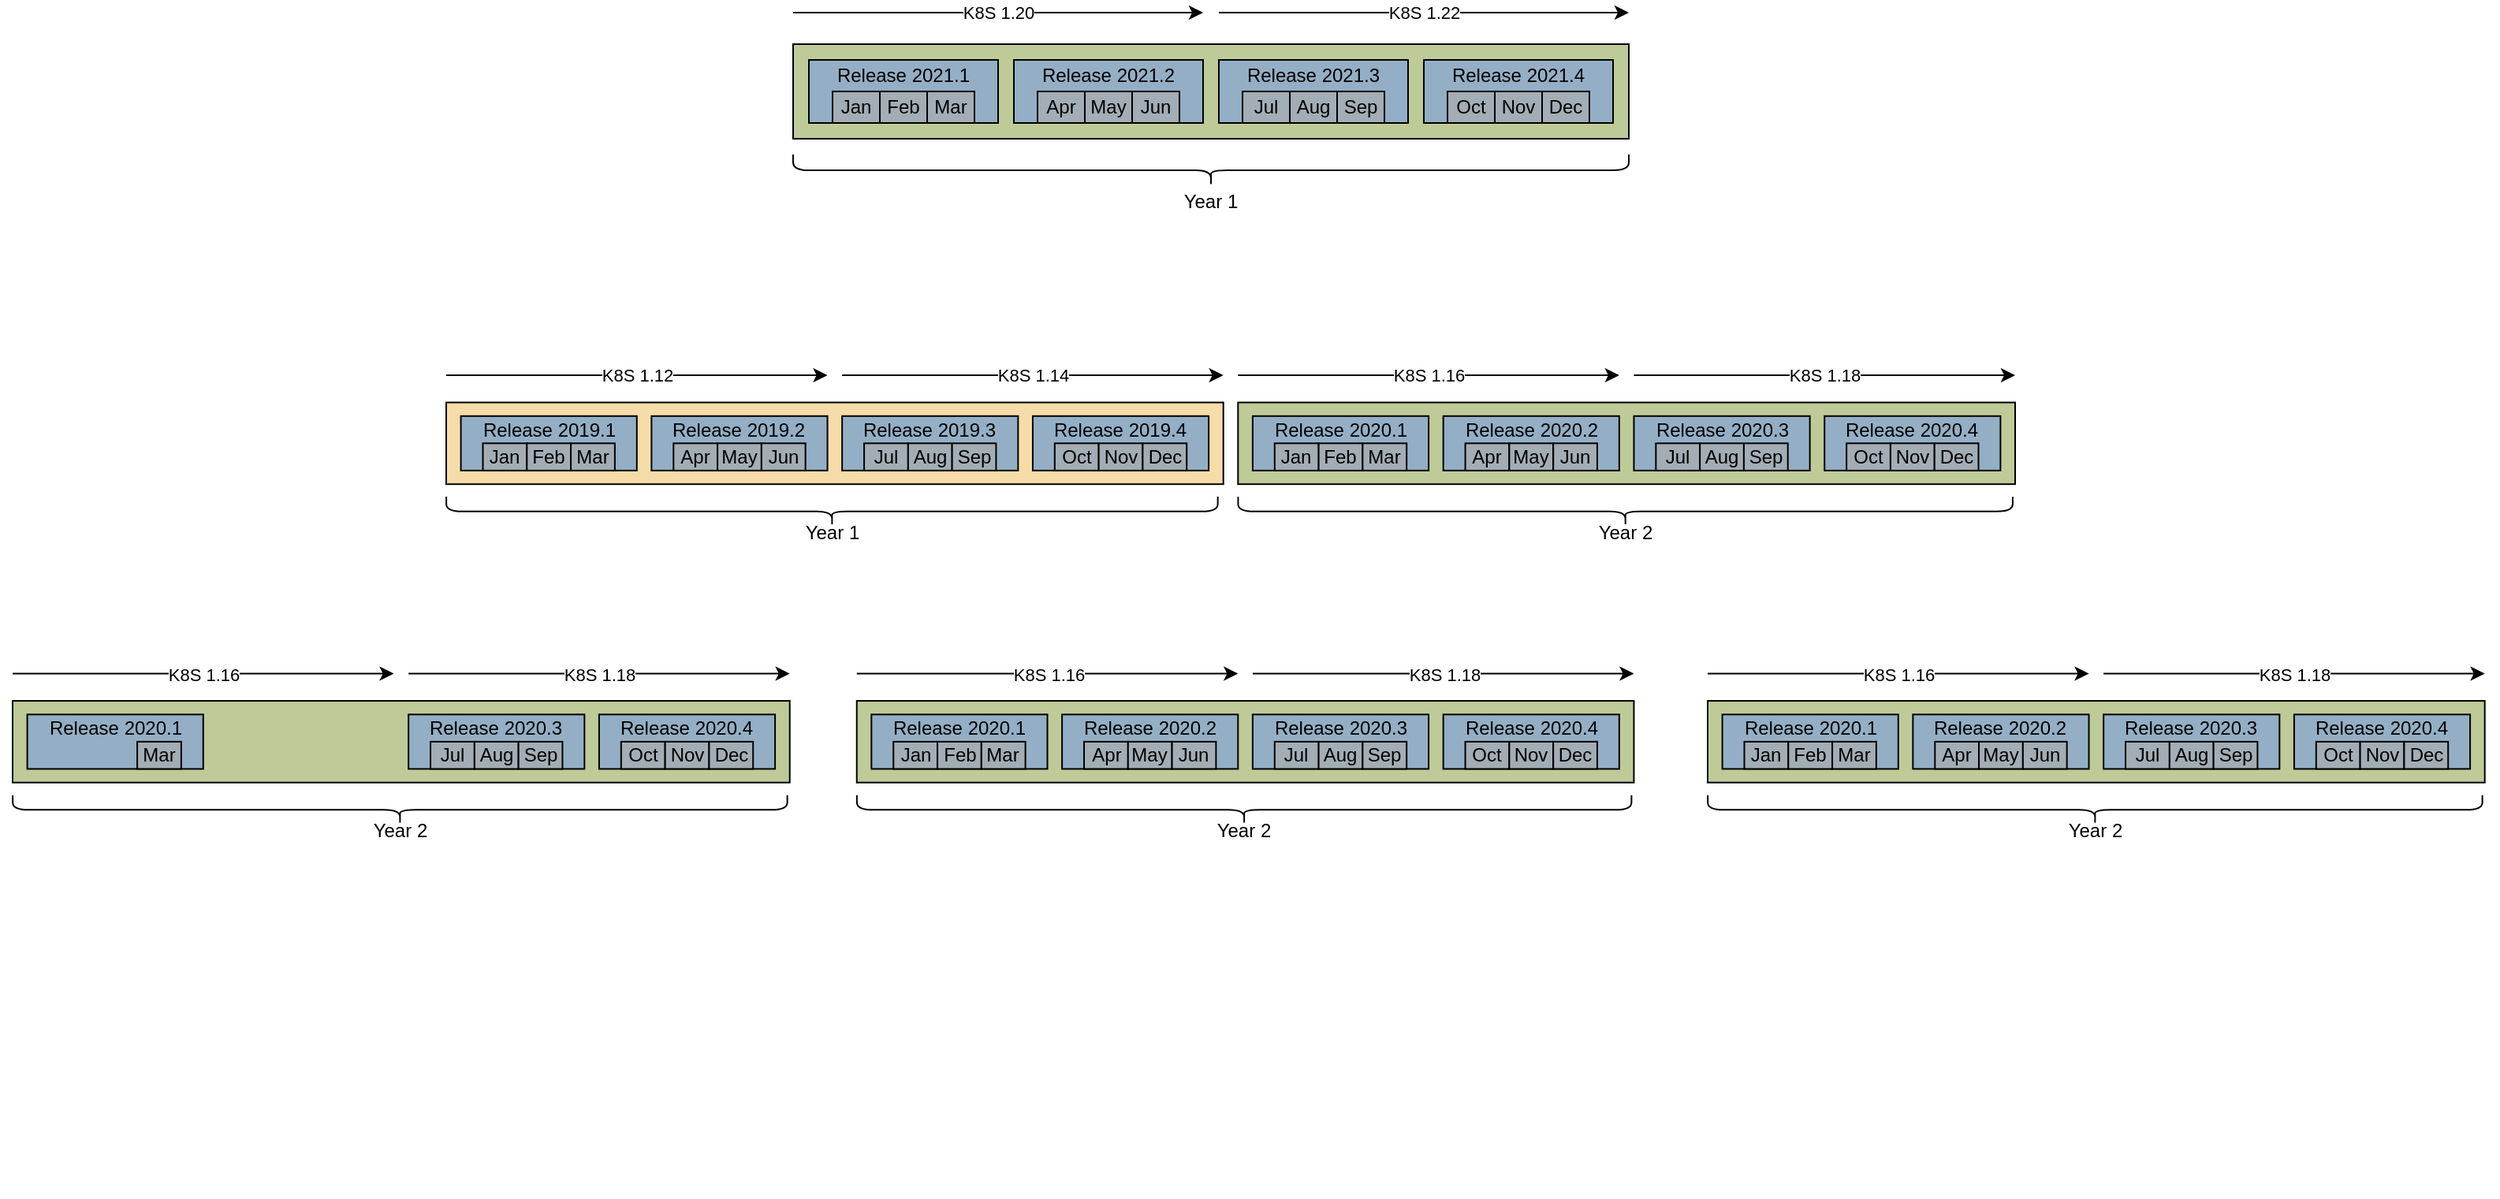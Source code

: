 <mxfile version="14.7.0" type="github">
  <diagram id="WQHdSDZib3gcWUiRdW0p" name="Page-1">
    <mxGraphModel dx="2027" dy="449" grid="1" gridSize="10" guides="1" tooltips="1" connect="1" arrows="1" fold="1" page="1" pageScale="1" pageWidth="850" pageHeight="1100" math="0" shadow="0">
      <root>
        <mxCell id="0" />
        <mxCell id="1" parent="0" />
        <mxCell id="mJUfbH7Lrrvv5M62oKp3-2" value="" style="rounded=0;whiteSpace=wrap;html=1;fillColor=#BFCA99;gradientColor=#BFCA99;" vertex="1" parent="1">
          <mxGeometry x="70" y="350" width="530" height="60" as="geometry" />
        </mxCell>
        <mxCell id="mJUfbH7Lrrvv5M62oKp3-1" value="" style="rounded=0;whiteSpace=wrap;html=1;align=left;horizontal=0;fillColor=#94AFC5;" vertex="1" parent="1">
          <mxGeometry x="80" y="360" width="120" height="40" as="geometry" />
        </mxCell>
        <mxCell id="mJUfbH7Lrrvv5M62oKp3-3" value="" style="rounded=0;whiteSpace=wrap;html=1;fillColor=#94AFC5;" vertex="1" parent="1">
          <mxGeometry x="210" y="360" width="120" height="40" as="geometry" />
        </mxCell>
        <mxCell id="mJUfbH7Lrrvv5M62oKp3-4" value="" style="rounded=0;whiteSpace=wrap;html=1;fillColor=#94AFC5;" vertex="1" parent="1">
          <mxGeometry x="340" y="360" width="120" height="40" as="geometry" />
        </mxCell>
        <mxCell id="mJUfbH7Lrrvv5M62oKp3-5" value="" style="rounded=0;whiteSpace=wrap;html=1;fillColor=#94AFC5;" vertex="1" parent="1">
          <mxGeometry x="470" y="360" width="120" height="40" as="geometry" />
        </mxCell>
        <mxCell id="mJUfbH7Lrrvv5M62oKp3-6" value="Jan&lt;span style=&quot;color: rgba(0 , 0 , 0 , 0) ; font-family: monospace ; font-size: 0px&quot;&gt;%3CmxGraphModel%3E%3Croot%3E%3CmxCell%20id%3D%220%22%2F%3E%3CmxCell%20id%3D%221%22%20parent%3D%220%22%2F%3E%3CmxCell%20id%3D%222%22%20value%3D%22%22%20style%3D%22rounded%3D0%3BwhiteSpace%3Dwrap%3Bhtml%3D1%3B%22%20vertex%3D%221%22%20parent%3D%221%22%3E%3CmxGeometry%20x%3D%22340%22%20y%3D%22360%22%20width%3D%22120%22%20height%3D%2240%22%20as%3D%22geometry%22%2F%3E%3C%2FmxCell%3E%3C%2Froot%3E%3C%2FmxGraphModel%3E&lt;/span&gt;" style="rounded=0;whiteSpace=wrap;html=1;fillColor=#A3ADB5;" vertex="1" parent="1">
          <mxGeometry x="95" y="380" width="30" height="20" as="geometry" />
        </mxCell>
        <mxCell id="mJUfbH7Lrrvv5M62oKp3-7" value="Feb" style="rounded=0;whiteSpace=wrap;html=1;fillColor=#A3ADB5;" vertex="1" parent="1">
          <mxGeometry x="125" y="380" width="30" height="20" as="geometry" />
        </mxCell>
        <mxCell id="mJUfbH7Lrrvv5M62oKp3-8" value="Mar" style="rounded=0;whiteSpace=wrap;html=1;fillColor=#A3ADB5;" vertex="1" parent="1">
          <mxGeometry x="155" y="380" width="30" height="20" as="geometry" />
        </mxCell>
        <mxCell id="mJUfbH7Lrrvv5M62oKp3-9" value="Apr" style="rounded=0;whiteSpace=wrap;html=1;fillColor=#A3ADB5;" vertex="1" parent="1">
          <mxGeometry x="225" y="380" width="30" height="20" as="geometry" />
        </mxCell>
        <mxCell id="mJUfbH7Lrrvv5M62oKp3-10" value="May" style="rounded=0;whiteSpace=wrap;html=1;fillColor=#A3ADB5;" vertex="1" parent="1">
          <mxGeometry x="255" y="380" width="30" height="20" as="geometry" />
        </mxCell>
        <mxCell id="mJUfbH7Lrrvv5M62oKp3-11" value="Jun" style="rounded=0;whiteSpace=wrap;html=1;fillColor=#A3ADB5;" vertex="1" parent="1">
          <mxGeometry x="285" y="380" width="30" height="20" as="geometry" />
        </mxCell>
        <mxCell id="mJUfbH7Lrrvv5M62oKp3-12" value="Jul" style="rounded=0;whiteSpace=wrap;html=1;fillColor=#A3ADB5;" vertex="1" parent="1">
          <mxGeometry x="355" y="380" width="30" height="20" as="geometry" />
        </mxCell>
        <mxCell id="mJUfbH7Lrrvv5M62oKp3-13" value="Aug" style="rounded=0;whiteSpace=wrap;html=1;fillColor=#A3ADB5;" vertex="1" parent="1">
          <mxGeometry x="385" y="380" width="30" height="20" as="geometry" />
        </mxCell>
        <mxCell id="mJUfbH7Lrrvv5M62oKp3-14" value="Sep" style="rounded=0;whiteSpace=wrap;html=1;fillColor=#A3ADB5;" vertex="1" parent="1">
          <mxGeometry x="415" y="380" width="30" height="20" as="geometry" />
        </mxCell>
        <mxCell id="mJUfbH7Lrrvv5M62oKp3-15" value="Oct" style="rounded=0;whiteSpace=wrap;html=1;fillColor=#A3ADB5;" vertex="1" parent="1">
          <mxGeometry x="485" y="380" width="30" height="20" as="geometry" />
        </mxCell>
        <mxCell id="mJUfbH7Lrrvv5M62oKp3-16" value="Nov" style="rounded=0;whiteSpace=wrap;html=1;fillColor=#A3ADB5;" vertex="1" parent="1">
          <mxGeometry x="515" y="380" width="30" height="20" as="geometry" />
        </mxCell>
        <mxCell id="mJUfbH7Lrrvv5M62oKp3-17" value="Dec" style="rounded=0;whiteSpace=wrap;html=1;fillColor=#A3ADB5;" vertex="1" parent="1">
          <mxGeometry x="545" y="380" width="30" height="20" as="geometry" />
        </mxCell>
        <mxCell id="mJUfbH7Lrrvv5M62oKp3-18" value="Release 2021.1" style="text;html=1;strokeColor=none;fillColor=none;align=center;verticalAlign=middle;whiteSpace=wrap;rounded=0;" vertex="1" parent="1">
          <mxGeometry x="90" y="360" width="100" height="20" as="geometry" />
        </mxCell>
        <mxCell id="mJUfbH7Lrrvv5M62oKp3-19" value="Release 2021.2" style="text;html=1;strokeColor=none;fillColor=none;align=center;verticalAlign=middle;whiteSpace=wrap;rounded=0;" vertex="1" parent="1">
          <mxGeometry x="220" y="360" width="100" height="20" as="geometry" />
        </mxCell>
        <mxCell id="mJUfbH7Lrrvv5M62oKp3-20" value="Release 2021.3" style="text;html=1;strokeColor=none;fillColor=none;align=center;verticalAlign=middle;whiteSpace=wrap;rounded=0;" vertex="1" parent="1">
          <mxGeometry x="350" y="360" width="100" height="20" as="geometry" />
        </mxCell>
        <mxCell id="mJUfbH7Lrrvv5M62oKp3-21" value="Release 2021.4" style="text;html=1;strokeColor=none;fillColor=none;align=center;verticalAlign=middle;whiteSpace=wrap;rounded=0;" vertex="1" parent="1">
          <mxGeometry x="480" y="360" width="100" height="20" as="geometry" />
        </mxCell>
        <mxCell id="mJUfbH7Lrrvv5M62oKp3-22" value="" style="endArrow=classic;html=1;" edge="1" parent="1">
          <mxGeometry relative="1" as="geometry">
            <mxPoint x="70" y="330" as="sourcePoint" />
            <mxPoint x="330" y="330" as="targetPoint" />
            <Array as="points">
              <mxPoint x="200" y="330" />
            </Array>
          </mxGeometry>
        </mxCell>
        <mxCell id="mJUfbH7Lrrvv5M62oKp3-23" value="K8S 1.20" style="edgeLabel;resizable=0;html=1;align=center;verticalAlign=middle;" connectable="0" vertex="1" parent="mJUfbH7Lrrvv5M62oKp3-22">
          <mxGeometry relative="1" as="geometry" />
        </mxCell>
        <mxCell id="mJUfbH7Lrrvv5M62oKp3-24" value="" style="endArrow=classic;html=1;" edge="1" parent="1">
          <mxGeometry relative="1" as="geometry">
            <mxPoint x="340" y="330" as="sourcePoint" />
            <mxPoint x="600" y="330" as="targetPoint" />
          </mxGeometry>
        </mxCell>
        <mxCell id="mJUfbH7Lrrvv5M62oKp3-25" value="K8S 1.22" style="edgeLabel;resizable=0;html=1;align=center;verticalAlign=middle;" connectable="0" vertex="1" parent="mJUfbH7Lrrvv5M62oKp3-24">
          <mxGeometry relative="1" as="geometry" />
        </mxCell>
        <mxCell id="mJUfbH7Lrrvv5M62oKp3-27" value="" style="shape=curlyBracket;whiteSpace=wrap;html=1;rounded=1;rotation=-90;" vertex="1" parent="1">
          <mxGeometry x="325" y="165" width="20" height="530" as="geometry" />
        </mxCell>
        <mxCell id="mJUfbH7Lrrvv5M62oKp3-28" value="Year 1" style="text;html=1;strokeColor=none;fillColor=none;align=center;verticalAlign=middle;whiteSpace=wrap;rounded=0;" vertex="1" parent="1">
          <mxGeometry x="315" y="440" width="40" height="20" as="geometry" />
        </mxCell>
        <mxCell id="mJUfbH7Lrrvv5M62oKp3-108" value="" style="group" vertex="1" connectable="0" parent="1">
          <mxGeometry x="-150" y="560" width="995" height="521.25" as="geometry" />
        </mxCell>
        <mxCell id="mJUfbH7Lrrvv5M62oKp3-56" value="" style="rounded=0;whiteSpace=wrap;html=1;fillColor=#F6DCA9;gradientColor=#F6DCA9;" vertex="1" parent="mJUfbH7Lrrvv5M62oKp3-108">
          <mxGeometry y="17.273" width="492.85" height="51.818" as="geometry" />
        </mxCell>
        <mxCell id="mJUfbH7Lrrvv5M62oKp3-57" value="" style="rounded=0;whiteSpace=wrap;html=1;align=left;horizontal=0;fillColor=#94AFC5;" vertex="1" parent="mJUfbH7Lrrvv5M62oKp3-108">
          <mxGeometry x="9.299" y="25.909" width="111.589" height="34.545" as="geometry" />
        </mxCell>
        <mxCell id="mJUfbH7Lrrvv5M62oKp3-58" value="" style="rounded=0;whiteSpace=wrap;html=1;fillColor=#94AFC5;" vertex="1" parent="mJUfbH7Lrrvv5M62oKp3-108">
          <mxGeometry x="130.187" y="25.909" width="111.589" height="34.545" as="geometry" />
        </mxCell>
        <mxCell id="mJUfbH7Lrrvv5M62oKp3-59" value="" style="rounded=0;whiteSpace=wrap;html=1;fillColor=#94AFC5;" vertex="1" parent="mJUfbH7Lrrvv5M62oKp3-108">
          <mxGeometry x="251.075" y="25.909" width="111.589" height="34.545" as="geometry" />
        </mxCell>
        <mxCell id="mJUfbH7Lrrvv5M62oKp3-60" value="" style="rounded=0;whiteSpace=wrap;html=1;fillColor=#94AFC5;" vertex="1" parent="mJUfbH7Lrrvv5M62oKp3-108">
          <mxGeometry x="371.963" y="25.909" width="111.589" height="34.545" as="geometry" />
        </mxCell>
        <mxCell id="mJUfbH7Lrrvv5M62oKp3-61" value="Jan&lt;span style=&quot;color: rgba(0 , 0 , 0 , 0) ; font-family: monospace ; font-size: 0px&quot;&gt;%3CmxGraphModel%3E%3Croot%3E%3CmxCell%20id%3D%220%22%2F%3E%3CmxCell%20id%3D%221%22%20parent%3D%220%22%2F%3E%3CmxCell%20id%3D%222%22%20value%3D%22%22%20style%3D%22rounded%3D0%3BwhiteSpace%3Dwrap%3Bhtml%3D1%3B%22%20vertex%3D%221%22%20parent%3D%221%22%3E%3CmxGeometry%20x%3D%22340%22%20y%3D%22360%22%20width%3D%22120%22%20height%3D%2240%22%20as%3D%22geometry%22%2F%3E%3C%2FmxCell%3E%3C%2Froot%3E%3C%2FmxGraphModel%3E&lt;/span&gt;" style="rounded=0;whiteSpace=wrap;html=1;fillColor=#A3ADB5;" vertex="1" parent="mJUfbH7Lrrvv5M62oKp3-108">
          <mxGeometry x="23.248" y="43.182" width="27.897" height="17.273" as="geometry" />
        </mxCell>
        <mxCell id="mJUfbH7Lrrvv5M62oKp3-62" value="Feb" style="rounded=0;whiteSpace=wrap;html=1;fillColor=#A3ADB5;" vertex="1" parent="mJUfbH7Lrrvv5M62oKp3-108">
          <mxGeometry x="51.145" y="43.182" width="27.897" height="17.273" as="geometry" />
        </mxCell>
        <mxCell id="mJUfbH7Lrrvv5M62oKp3-63" value="Mar" style="rounded=0;whiteSpace=wrap;html=1;fillColor=#A3ADB5;" vertex="1" parent="mJUfbH7Lrrvv5M62oKp3-108">
          <mxGeometry x="79.042" y="43.182" width="27.897" height="17.273" as="geometry" />
        </mxCell>
        <mxCell id="mJUfbH7Lrrvv5M62oKp3-64" value="Apr" style="rounded=0;whiteSpace=wrap;html=1;fillColor=#A3ADB5;" vertex="1" parent="mJUfbH7Lrrvv5M62oKp3-108">
          <mxGeometry x="144.136" y="43.182" width="27.897" height="17.273" as="geometry" />
        </mxCell>
        <mxCell id="mJUfbH7Lrrvv5M62oKp3-65" value="May" style="rounded=0;whiteSpace=wrap;html=1;fillColor=#A3ADB5;" vertex="1" parent="mJUfbH7Lrrvv5M62oKp3-108">
          <mxGeometry x="172.033" y="43.182" width="27.897" height="17.273" as="geometry" />
        </mxCell>
        <mxCell id="mJUfbH7Lrrvv5M62oKp3-66" value="Jun" style="rounded=0;whiteSpace=wrap;html=1;fillColor=#A3ADB5;" vertex="1" parent="mJUfbH7Lrrvv5M62oKp3-108">
          <mxGeometry x="199.93" y="43.182" width="27.897" height="17.273" as="geometry" />
        </mxCell>
        <mxCell id="mJUfbH7Lrrvv5M62oKp3-67" value="Jul" style="rounded=0;whiteSpace=wrap;html=1;fillColor=#A3ADB5;" vertex="1" parent="mJUfbH7Lrrvv5M62oKp3-108">
          <mxGeometry x="265.023" y="43.182" width="27.897" height="17.273" as="geometry" />
        </mxCell>
        <mxCell id="mJUfbH7Lrrvv5M62oKp3-68" value="Aug" style="rounded=0;whiteSpace=wrap;html=1;fillColor=#A3ADB5;" vertex="1" parent="mJUfbH7Lrrvv5M62oKp3-108">
          <mxGeometry x="292.921" y="43.182" width="27.897" height="17.273" as="geometry" />
        </mxCell>
        <mxCell id="mJUfbH7Lrrvv5M62oKp3-69" value="Sep" style="rounded=0;whiteSpace=wrap;html=1;fillColor=#A3ADB5;" vertex="1" parent="mJUfbH7Lrrvv5M62oKp3-108">
          <mxGeometry x="320.818" y="43.182" width="27.897" height="17.273" as="geometry" />
        </mxCell>
        <mxCell id="mJUfbH7Lrrvv5M62oKp3-70" value="Oct" style="rounded=0;whiteSpace=wrap;html=1;fillColor=#A3ADB5;" vertex="1" parent="mJUfbH7Lrrvv5M62oKp3-108">
          <mxGeometry x="385.911" y="43.182" width="27.897" height="17.273" as="geometry" />
        </mxCell>
        <mxCell id="mJUfbH7Lrrvv5M62oKp3-71" value="Nov" style="rounded=0;whiteSpace=wrap;html=1;fillColor=#A3ADB5;" vertex="1" parent="mJUfbH7Lrrvv5M62oKp3-108">
          <mxGeometry x="413.808" y="43.182" width="27.897" height="17.273" as="geometry" />
        </mxCell>
        <mxCell id="mJUfbH7Lrrvv5M62oKp3-72" value="Dec" style="rounded=0;whiteSpace=wrap;html=1;fillColor=#A3ADB5;" vertex="1" parent="mJUfbH7Lrrvv5M62oKp3-108">
          <mxGeometry x="441.706" y="43.182" width="27.897" height="17.273" as="geometry" />
        </mxCell>
        <mxCell id="mJUfbH7Lrrvv5M62oKp3-73" value="Release 2019.1" style="text;html=1;strokeColor=none;fillColor=none;align=center;verticalAlign=middle;whiteSpace=wrap;rounded=0;" vertex="1" parent="mJUfbH7Lrrvv5M62oKp3-108">
          <mxGeometry x="18.598" y="25.909" width="92.991" height="17.273" as="geometry" />
        </mxCell>
        <mxCell id="mJUfbH7Lrrvv5M62oKp3-74" value="Release 2019.2" style="text;html=1;strokeColor=none;fillColor=none;align=center;verticalAlign=middle;whiteSpace=wrap;rounded=0;" vertex="1" parent="mJUfbH7Lrrvv5M62oKp3-108">
          <mxGeometry x="139.486" y="25.909" width="92.991" height="17.273" as="geometry" />
        </mxCell>
        <mxCell id="mJUfbH7Lrrvv5M62oKp3-75" value="Release 2019.3" style="text;html=1;strokeColor=none;fillColor=none;align=center;verticalAlign=middle;whiteSpace=wrap;rounded=0;" vertex="1" parent="mJUfbH7Lrrvv5M62oKp3-108">
          <mxGeometry x="260.374" y="25.909" width="92.991" height="17.273" as="geometry" />
        </mxCell>
        <mxCell id="mJUfbH7Lrrvv5M62oKp3-76" value="Release 2019.4" style="text;html=1;strokeColor=none;fillColor=none;align=center;verticalAlign=middle;whiteSpace=wrap;rounded=0;" vertex="1" parent="mJUfbH7Lrrvv5M62oKp3-108">
          <mxGeometry x="381.262" y="25.909" width="92.991" height="17.273" as="geometry" />
        </mxCell>
        <mxCell id="mJUfbH7Lrrvv5M62oKp3-77" value="" style="endArrow=classic;html=1;" edge="1" parent="mJUfbH7Lrrvv5M62oKp3-108">
          <mxGeometry relative="1" as="geometry">
            <mxPoint as="sourcePoint" />
            <mxPoint x="241.776" as="targetPoint" />
            <Array as="points">
              <mxPoint x="120.888" />
            </Array>
          </mxGeometry>
        </mxCell>
        <mxCell id="mJUfbH7Lrrvv5M62oKp3-78" value="K8S 1.12" style="edgeLabel;resizable=0;html=1;align=center;verticalAlign=middle;" connectable="0" vertex="1" parent="mJUfbH7Lrrvv5M62oKp3-77">
          <mxGeometry relative="1" as="geometry" />
        </mxCell>
        <mxCell id="mJUfbH7Lrrvv5M62oKp3-79" value="" style="endArrow=classic;html=1;" edge="1" parent="mJUfbH7Lrrvv5M62oKp3-108">
          <mxGeometry relative="1" as="geometry">
            <mxPoint x="251.075" as="sourcePoint" />
            <mxPoint x="492.85" as="targetPoint" />
          </mxGeometry>
        </mxCell>
        <mxCell id="mJUfbH7Lrrvv5M62oKp3-80" value="K8S 1.14" style="edgeLabel;resizable=0;html=1;align=center;verticalAlign=middle;" connectable="0" vertex="1" parent="mJUfbH7Lrrvv5M62oKp3-79">
          <mxGeometry relative="1" as="geometry" />
        </mxCell>
        <mxCell id="mJUfbH7Lrrvv5M62oKp3-81" value="" style="shape=curlyBracket;whiteSpace=wrap;html=1;rounded=1;rotation=-90;" vertex="1" parent="mJUfbH7Lrrvv5M62oKp3-108">
          <mxGeometry x="235.39" y="-158.27" width="18.6" height="489.26" as="geometry" />
        </mxCell>
        <mxCell id="mJUfbH7Lrrvv5M62oKp3-82" value="" style="rounded=0;whiteSpace=wrap;html=1;fillColor=#BFCA99;gradientColor=#BFCA99;" vertex="1" parent="mJUfbH7Lrrvv5M62oKp3-108">
          <mxGeometry x="502.15" y="17.273" width="492.85" height="51.818" as="geometry" />
        </mxCell>
        <mxCell id="mJUfbH7Lrrvv5M62oKp3-83" value="" style="rounded=0;whiteSpace=wrap;html=1;align=left;horizontal=0;fillColor=#94AFC5;" vertex="1" parent="mJUfbH7Lrrvv5M62oKp3-108">
          <mxGeometry x="511.449" y="25.909" width="111.589" height="34.545" as="geometry" />
        </mxCell>
        <mxCell id="mJUfbH7Lrrvv5M62oKp3-84" value="" style="rounded=0;whiteSpace=wrap;html=1;fillColor=#94AFC5;" vertex="1" parent="mJUfbH7Lrrvv5M62oKp3-108">
          <mxGeometry x="632.336" y="25.909" width="111.589" height="34.545" as="geometry" />
        </mxCell>
        <mxCell id="mJUfbH7Lrrvv5M62oKp3-85" value="" style="rounded=0;whiteSpace=wrap;html=1;fillColor=#94AFC5;" vertex="1" parent="mJUfbH7Lrrvv5M62oKp3-108">
          <mxGeometry x="753.224" y="25.909" width="111.589" height="34.545" as="geometry" />
        </mxCell>
        <mxCell id="mJUfbH7Lrrvv5M62oKp3-86" value="" style="rounded=0;whiteSpace=wrap;html=1;fillColor=#94AFC5;" vertex="1" parent="mJUfbH7Lrrvv5M62oKp3-108">
          <mxGeometry x="874.112" y="25.909" width="111.589" height="34.545" as="geometry" />
        </mxCell>
        <mxCell id="mJUfbH7Lrrvv5M62oKp3-87" value="Jan&lt;span style=&quot;color: rgba(0 , 0 , 0 , 0) ; font-family: monospace ; font-size: 0px&quot;&gt;%3CmxGraphModel%3E%3Croot%3E%3CmxCell%20id%3D%220%22%2F%3E%3CmxCell%20id%3D%221%22%20parent%3D%220%22%2F%3E%3CmxCell%20id%3D%222%22%20value%3D%22%22%20style%3D%22rounded%3D0%3BwhiteSpace%3Dwrap%3Bhtml%3D1%3B%22%20vertex%3D%221%22%20parent%3D%221%22%3E%3CmxGeometry%20x%3D%22340%22%20y%3D%22360%22%20width%3D%22120%22%20height%3D%2240%22%20as%3D%22geometry%22%2F%3E%3C%2FmxCell%3E%3C%2Froot%3E%3C%2FmxGraphModel%3E&lt;/span&gt;" style="rounded=0;whiteSpace=wrap;html=1;fillColor=#A3ADB5;" vertex="1" parent="mJUfbH7Lrrvv5M62oKp3-108">
          <mxGeometry x="525.397" y="43.182" width="27.897" height="17.273" as="geometry" />
        </mxCell>
        <mxCell id="mJUfbH7Lrrvv5M62oKp3-88" value="Feb" style="rounded=0;whiteSpace=wrap;html=1;fillColor=#A3ADB5;" vertex="1" parent="mJUfbH7Lrrvv5M62oKp3-108">
          <mxGeometry x="553.294" y="43.182" width="27.897" height="17.273" as="geometry" />
        </mxCell>
        <mxCell id="mJUfbH7Lrrvv5M62oKp3-89" value="Mar" style="rounded=0;whiteSpace=wrap;html=1;fillColor=#A3ADB5;" vertex="1" parent="mJUfbH7Lrrvv5M62oKp3-108">
          <mxGeometry x="581.192" y="43.182" width="27.897" height="17.273" as="geometry" />
        </mxCell>
        <mxCell id="mJUfbH7Lrrvv5M62oKp3-90" value="Apr" style="rounded=0;whiteSpace=wrap;html=1;fillColor=#A3ADB5;" vertex="1" parent="mJUfbH7Lrrvv5M62oKp3-108">
          <mxGeometry x="646.285" y="43.182" width="27.897" height="17.273" as="geometry" />
        </mxCell>
        <mxCell id="mJUfbH7Lrrvv5M62oKp3-91" value="May" style="rounded=0;whiteSpace=wrap;html=1;fillColor=#A3ADB5;" vertex="1" parent="mJUfbH7Lrrvv5M62oKp3-108">
          <mxGeometry x="674.182" y="43.182" width="27.897" height="17.273" as="geometry" />
        </mxCell>
        <mxCell id="mJUfbH7Lrrvv5M62oKp3-92" value="Jun" style="rounded=0;whiteSpace=wrap;html=1;fillColor=#A3ADB5;" vertex="1" parent="mJUfbH7Lrrvv5M62oKp3-108">
          <mxGeometry x="702.079" y="43.182" width="27.897" height="17.273" as="geometry" />
        </mxCell>
        <mxCell id="mJUfbH7Lrrvv5M62oKp3-93" value="Jul" style="rounded=0;whiteSpace=wrap;html=1;fillColor=#A3ADB5;" vertex="1" parent="mJUfbH7Lrrvv5M62oKp3-108">
          <mxGeometry x="767.173" y="43.182" width="27.897" height="17.273" as="geometry" />
        </mxCell>
        <mxCell id="mJUfbH7Lrrvv5M62oKp3-94" value="Aug" style="rounded=0;whiteSpace=wrap;html=1;fillColor=#A3ADB5;" vertex="1" parent="mJUfbH7Lrrvv5M62oKp3-108">
          <mxGeometry x="795.07" y="43.182" width="27.897" height="17.273" as="geometry" />
        </mxCell>
        <mxCell id="mJUfbH7Lrrvv5M62oKp3-95" value="Sep" style="rounded=0;whiteSpace=wrap;html=1;fillColor=#A3ADB5;" vertex="1" parent="mJUfbH7Lrrvv5M62oKp3-108">
          <mxGeometry x="822.967" y="43.182" width="27.897" height="17.273" as="geometry" />
        </mxCell>
        <mxCell id="mJUfbH7Lrrvv5M62oKp3-96" value="Oct" style="rounded=0;whiteSpace=wrap;html=1;fillColor=#A3ADB5;" vertex="1" parent="mJUfbH7Lrrvv5M62oKp3-108">
          <mxGeometry x="888.061" y="43.182" width="27.897" height="17.273" as="geometry" />
        </mxCell>
        <mxCell id="mJUfbH7Lrrvv5M62oKp3-97" value="Nov" style="rounded=0;whiteSpace=wrap;html=1;fillColor=#A3ADB5;" vertex="1" parent="mJUfbH7Lrrvv5M62oKp3-108">
          <mxGeometry x="915.958" y="43.182" width="27.897" height="17.273" as="geometry" />
        </mxCell>
        <mxCell id="mJUfbH7Lrrvv5M62oKp3-98" value="Dec" style="rounded=0;whiteSpace=wrap;html=1;fillColor=#A3ADB5;" vertex="1" parent="mJUfbH7Lrrvv5M62oKp3-108">
          <mxGeometry x="943.855" y="43.182" width="27.897" height="17.273" as="geometry" />
        </mxCell>
        <mxCell id="mJUfbH7Lrrvv5M62oKp3-99" value="Release 2020.1" style="text;html=1;strokeColor=none;fillColor=none;align=center;verticalAlign=middle;whiteSpace=wrap;rounded=0;" vertex="1" parent="mJUfbH7Lrrvv5M62oKp3-108">
          <mxGeometry x="520.748" y="25.909" width="92.991" height="17.273" as="geometry" />
        </mxCell>
        <mxCell id="mJUfbH7Lrrvv5M62oKp3-100" value="Release 2020.2" style="text;html=1;strokeColor=none;fillColor=none;align=center;verticalAlign=middle;whiteSpace=wrap;rounded=0;" vertex="1" parent="mJUfbH7Lrrvv5M62oKp3-108">
          <mxGeometry x="641.636" y="25.909" width="92.991" height="17.273" as="geometry" />
        </mxCell>
        <mxCell id="mJUfbH7Lrrvv5M62oKp3-101" value="Release 2020.3" style="text;html=1;strokeColor=none;fillColor=none;align=center;verticalAlign=middle;whiteSpace=wrap;rounded=0;" vertex="1" parent="mJUfbH7Lrrvv5M62oKp3-108">
          <mxGeometry x="762.523" y="25.909" width="92.991" height="17.273" as="geometry" />
        </mxCell>
        <mxCell id="mJUfbH7Lrrvv5M62oKp3-102" value="Release 2020.4" style="text;html=1;strokeColor=none;fillColor=none;align=center;verticalAlign=middle;whiteSpace=wrap;rounded=0;" vertex="1" parent="mJUfbH7Lrrvv5M62oKp3-108">
          <mxGeometry x="883.411" y="25.909" width="92.991" height="17.273" as="geometry" />
        </mxCell>
        <mxCell id="mJUfbH7Lrrvv5M62oKp3-103" value="" style="endArrow=classic;html=1;" edge="1" parent="mJUfbH7Lrrvv5M62oKp3-108">
          <mxGeometry relative="1" as="geometry">
            <mxPoint x="502.15" as="sourcePoint" />
            <mxPoint x="743.925" as="targetPoint" />
            <Array as="points">
              <mxPoint x="623.037" />
            </Array>
          </mxGeometry>
        </mxCell>
        <mxCell id="mJUfbH7Lrrvv5M62oKp3-104" value="K8S 1.16" style="edgeLabel;resizable=0;html=1;align=center;verticalAlign=middle;" connectable="0" vertex="1" parent="mJUfbH7Lrrvv5M62oKp3-103">
          <mxGeometry relative="1" as="geometry" />
        </mxCell>
        <mxCell id="mJUfbH7Lrrvv5M62oKp3-105" value="" style="endArrow=classic;html=1;" edge="1" parent="mJUfbH7Lrrvv5M62oKp3-108">
          <mxGeometry relative="1" as="geometry">
            <mxPoint x="753.224" as="sourcePoint" />
            <mxPoint x="995" as="targetPoint" />
          </mxGeometry>
        </mxCell>
        <mxCell id="mJUfbH7Lrrvv5M62oKp3-106" value="K8S 1.18" style="edgeLabel;resizable=0;html=1;align=center;verticalAlign=middle;" connectable="0" vertex="1" parent="mJUfbH7Lrrvv5M62oKp3-105">
          <mxGeometry relative="1" as="geometry" />
        </mxCell>
        <mxCell id="mJUfbH7Lrrvv5M62oKp3-107" value="" style="shape=curlyBracket;whiteSpace=wrap;html=1;rounded=1;rotation=-90;" vertex="1" parent="mJUfbH7Lrrvv5M62oKp3-108">
          <mxGeometry x="738.54" y="-159.26" width="18.6" height="491.25" as="geometry" />
        </mxCell>
        <mxCell id="mJUfbH7Lrrvv5M62oKp3-110" value="Year 2" style="text;html=1;strokeColor=none;fillColor=none;align=center;verticalAlign=middle;whiteSpace=wrap;rounded=0;" vertex="1" parent="mJUfbH7Lrrvv5M62oKp3-108">
          <mxGeometry x="727.84" y="90" width="40" height="20" as="geometry" />
        </mxCell>
        <mxCell id="mJUfbH7Lrrvv5M62oKp3-109" value="Year 1" style="text;html=1;strokeColor=none;fillColor=none;align=center;verticalAlign=middle;whiteSpace=wrap;rounded=0;" vertex="1" parent="mJUfbH7Lrrvv5M62oKp3-108">
          <mxGeometry x="225.02" y="90" width="40" height="20" as="geometry" />
        </mxCell>
        <mxCell id="mJUfbH7Lrrvv5M62oKp3-111" value="" style="rounded=0;whiteSpace=wrap;html=1;fillColor=#BFCA99;gradientColor=#BFCA99;" vertex="1" parent="mJUfbH7Lrrvv5M62oKp3-108">
          <mxGeometry x="260.37" y="206.533" width="492.85" height="51.818" as="geometry" />
        </mxCell>
        <mxCell id="mJUfbH7Lrrvv5M62oKp3-112" value="" style="rounded=0;whiteSpace=wrap;html=1;align=left;horizontal=0;fillColor=#94AFC5;" vertex="1" parent="mJUfbH7Lrrvv5M62oKp3-108">
          <mxGeometry x="269.669" y="215.169" width="111.589" height="34.545" as="geometry" />
        </mxCell>
        <mxCell id="mJUfbH7Lrrvv5M62oKp3-113" value="" style="rounded=0;whiteSpace=wrap;html=1;fillColor=#94AFC5;" vertex="1" parent="mJUfbH7Lrrvv5M62oKp3-108">
          <mxGeometry x="390.556" y="215.169" width="111.589" height="34.545" as="geometry" />
        </mxCell>
        <mxCell id="mJUfbH7Lrrvv5M62oKp3-114" value="" style="rounded=0;whiteSpace=wrap;html=1;fillColor=#94AFC5;" vertex="1" parent="mJUfbH7Lrrvv5M62oKp3-108">
          <mxGeometry x="511.444" y="215.169" width="111.589" height="34.545" as="geometry" />
        </mxCell>
        <mxCell id="mJUfbH7Lrrvv5M62oKp3-115" value="" style="rounded=0;whiteSpace=wrap;html=1;fillColor=#94AFC5;" vertex="1" parent="mJUfbH7Lrrvv5M62oKp3-108">
          <mxGeometry x="632.332" y="215.169" width="111.589" height="34.545" as="geometry" />
        </mxCell>
        <mxCell id="mJUfbH7Lrrvv5M62oKp3-116" value="Jan&lt;span style=&quot;color: rgba(0 , 0 , 0 , 0) ; font-family: monospace ; font-size: 0px&quot;&gt;%3CmxGraphModel%3E%3Croot%3E%3CmxCell%20id%3D%220%22%2F%3E%3CmxCell%20id%3D%221%22%20parent%3D%220%22%2F%3E%3CmxCell%20id%3D%222%22%20value%3D%22%22%20style%3D%22rounded%3D0%3BwhiteSpace%3Dwrap%3Bhtml%3D1%3B%22%20vertex%3D%221%22%20parent%3D%221%22%3E%3CmxGeometry%20x%3D%22340%22%20y%3D%22360%22%20width%3D%22120%22%20height%3D%2240%22%20as%3D%22geometry%22%2F%3E%3C%2FmxCell%3E%3C%2Froot%3E%3C%2FmxGraphModel%3E&lt;/span&gt;" style="rounded=0;whiteSpace=wrap;html=1;fillColor=#A3ADB5;" vertex="1" parent="mJUfbH7Lrrvv5M62oKp3-108">
          <mxGeometry x="283.617" y="232.442" width="27.897" height="17.273" as="geometry" />
        </mxCell>
        <mxCell id="mJUfbH7Lrrvv5M62oKp3-117" value="Feb" style="rounded=0;whiteSpace=wrap;html=1;fillColor=#A3ADB5;" vertex="1" parent="mJUfbH7Lrrvv5M62oKp3-108">
          <mxGeometry x="311.514" y="232.442" width="27.897" height="17.273" as="geometry" />
        </mxCell>
        <mxCell id="mJUfbH7Lrrvv5M62oKp3-118" value="Mar" style="rounded=0;whiteSpace=wrap;html=1;fillColor=#A3ADB5;" vertex="1" parent="mJUfbH7Lrrvv5M62oKp3-108">
          <mxGeometry x="339.412" y="232.442" width="27.897" height="17.273" as="geometry" />
        </mxCell>
        <mxCell id="mJUfbH7Lrrvv5M62oKp3-119" value="Apr" style="rounded=0;whiteSpace=wrap;html=1;fillColor=#A3ADB5;" vertex="1" parent="mJUfbH7Lrrvv5M62oKp3-108">
          <mxGeometry x="404.505" y="232.442" width="27.897" height="17.273" as="geometry" />
        </mxCell>
        <mxCell id="mJUfbH7Lrrvv5M62oKp3-120" value="May" style="rounded=0;whiteSpace=wrap;html=1;fillColor=#A3ADB5;" vertex="1" parent="mJUfbH7Lrrvv5M62oKp3-108">
          <mxGeometry x="432.402" y="232.442" width="27.897" height="17.273" as="geometry" />
        </mxCell>
        <mxCell id="mJUfbH7Lrrvv5M62oKp3-121" value="Jun" style="rounded=0;whiteSpace=wrap;html=1;fillColor=#A3ADB5;" vertex="1" parent="mJUfbH7Lrrvv5M62oKp3-108">
          <mxGeometry x="460.299" y="232.442" width="27.897" height="17.273" as="geometry" />
        </mxCell>
        <mxCell id="mJUfbH7Lrrvv5M62oKp3-122" value="Jul" style="rounded=0;whiteSpace=wrap;html=1;fillColor=#A3ADB5;" vertex="1" parent="mJUfbH7Lrrvv5M62oKp3-108">
          <mxGeometry x="525.393" y="232.442" width="27.897" height="17.273" as="geometry" />
        </mxCell>
        <mxCell id="mJUfbH7Lrrvv5M62oKp3-123" value="Aug" style="rounded=0;whiteSpace=wrap;html=1;fillColor=#A3ADB5;" vertex="1" parent="mJUfbH7Lrrvv5M62oKp3-108">
          <mxGeometry x="553.29" y="232.442" width="27.897" height="17.273" as="geometry" />
        </mxCell>
        <mxCell id="mJUfbH7Lrrvv5M62oKp3-124" value="Sep" style="rounded=0;whiteSpace=wrap;html=1;fillColor=#A3ADB5;" vertex="1" parent="mJUfbH7Lrrvv5M62oKp3-108">
          <mxGeometry x="581.187" y="232.442" width="27.897" height="17.273" as="geometry" />
        </mxCell>
        <mxCell id="mJUfbH7Lrrvv5M62oKp3-125" value="Oct" style="rounded=0;whiteSpace=wrap;html=1;fillColor=#A3ADB5;" vertex="1" parent="mJUfbH7Lrrvv5M62oKp3-108">
          <mxGeometry x="646.281" y="232.442" width="27.897" height="17.273" as="geometry" />
        </mxCell>
        <mxCell id="mJUfbH7Lrrvv5M62oKp3-126" value="Nov" style="rounded=0;whiteSpace=wrap;html=1;fillColor=#A3ADB5;" vertex="1" parent="mJUfbH7Lrrvv5M62oKp3-108">
          <mxGeometry x="674.178" y="232.442" width="27.897" height="17.273" as="geometry" />
        </mxCell>
        <mxCell id="mJUfbH7Lrrvv5M62oKp3-127" value="Dec" style="rounded=0;whiteSpace=wrap;html=1;fillColor=#A3ADB5;" vertex="1" parent="mJUfbH7Lrrvv5M62oKp3-108">
          <mxGeometry x="702.075" y="232.442" width="27.897" height="17.273" as="geometry" />
        </mxCell>
        <mxCell id="mJUfbH7Lrrvv5M62oKp3-128" value="Release 2020.1" style="text;html=1;strokeColor=none;fillColor=none;align=center;verticalAlign=middle;whiteSpace=wrap;rounded=0;" vertex="1" parent="mJUfbH7Lrrvv5M62oKp3-108">
          <mxGeometry x="278.968" y="215.169" width="92.991" height="17.273" as="geometry" />
        </mxCell>
        <mxCell id="mJUfbH7Lrrvv5M62oKp3-129" value="Release 2020.2" style="text;html=1;strokeColor=none;fillColor=none;align=center;verticalAlign=middle;whiteSpace=wrap;rounded=0;" vertex="1" parent="mJUfbH7Lrrvv5M62oKp3-108">
          <mxGeometry x="399.856" y="215.169" width="92.991" height="17.273" as="geometry" />
        </mxCell>
        <mxCell id="mJUfbH7Lrrvv5M62oKp3-130" value="Release 2020.3" style="text;html=1;strokeColor=none;fillColor=none;align=center;verticalAlign=middle;whiteSpace=wrap;rounded=0;" vertex="1" parent="mJUfbH7Lrrvv5M62oKp3-108">
          <mxGeometry x="520.743" y="215.169" width="92.991" height="17.273" as="geometry" />
        </mxCell>
        <mxCell id="mJUfbH7Lrrvv5M62oKp3-131" value="Release 2020.4" style="text;html=1;strokeColor=none;fillColor=none;align=center;verticalAlign=middle;whiteSpace=wrap;rounded=0;" vertex="1" parent="mJUfbH7Lrrvv5M62oKp3-108">
          <mxGeometry x="641.631" y="215.169" width="92.991" height="17.273" as="geometry" />
        </mxCell>
        <mxCell id="mJUfbH7Lrrvv5M62oKp3-132" value="" style="endArrow=classic;html=1;" edge="1" parent="mJUfbH7Lrrvv5M62oKp3-108">
          <mxGeometry relative="1" as="geometry">
            <mxPoint x="260.37" y="189.26" as="sourcePoint" />
            <mxPoint x="502.145" y="189.26" as="targetPoint" />
            <Array as="points">
              <mxPoint x="381.257" y="189.26" />
            </Array>
          </mxGeometry>
        </mxCell>
        <mxCell id="mJUfbH7Lrrvv5M62oKp3-133" value="K8S 1.16" style="edgeLabel;resizable=0;html=1;align=center;verticalAlign=middle;" connectable="0" vertex="1" parent="mJUfbH7Lrrvv5M62oKp3-132">
          <mxGeometry relative="1" as="geometry" />
        </mxCell>
        <mxCell id="mJUfbH7Lrrvv5M62oKp3-134" value="" style="endArrow=classic;html=1;" edge="1" parent="mJUfbH7Lrrvv5M62oKp3-108">
          <mxGeometry relative="1" as="geometry">
            <mxPoint x="511.444" y="189.26" as="sourcePoint" />
            <mxPoint x="753.22" y="189.26" as="targetPoint" />
          </mxGeometry>
        </mxCell>
        <mxCell id="mJUfbH7Lrrvv5M62oKp3-135" value="K8S 1.18" style="edgeLabel;resizable=0;html=1;align=center;verticalAlign=middle;" connectable="0" vertex="1" parent="mJUfbH7Lrrvv5M62oKp3-134">
          <mxGeometry relative="1" as="geometry" />
        </mxCell>
        <mxCell id="mJUfbH7Lrrvv5M62oKp3-136" value="" style="shape=curlyBracket;whiteSpace=wrap;html=1;rounded=1;rotation=-90;" vertex="1" parent="mJUfbH7Lrrvv5M62oKp3-108">
          <mxGeometry x="496.76" y="30" width="18.6" height="491.25" as="geometry" />
        </mxCell>
        <mxCell id="mJUfbH7Lrrvv5M62oKp3-137" value="Year 2" style="text;html=1;strokeColor=none;fillColor=none;align=center;verticalAlign=middle;whiteSpace=wrap;rounded=0;" vertex="1" parent="mJUfbH7Lrrvv5M62oKp3-108">
          <mxGeometry x="486.06" y="279.26" width="40" height="20" as="geometry" />
        </mxCell>
        <mxCell id="mJUfbH7Lrrvv5M62oKp3-165" value="" style="rounded=0;whiteSpace=wrap;html=1;fillColor=#BFCA99;gradientColor=#BFCA99;" vertex="1" parent="mJUfbH7Lrrvv5M62oKp3-108">
          <mxGeometry x="-275.0" y="206.533" width="492.85" height="51.818" as="geometry" />
        </mxCell>
        <mxCell id="mJUfbH7Lrrvv5M62oKp3-166" value="" style="rounded=0;whiteSpace=wrap;html=1;align=left;horizontal=0;fillColor=#94AFC5;" vertex="1" parent="mJUfbH7Lrrvv5M62oKp3-108">
          <mxGeometry x="-265.701" y="215.169" width="111.589" height="34.545" as="geometry" />
        </mxCell>
        <mxCell id="mJUfbH7Lrrvv5M62oKp3-168" value="" style="rounded=0;whiteSpace=wrap;html=1;fillColor=#94AFC5;" vertex="1" parent="mJUfbH7Lrrvv5M62oKp3-108">
          <mxGeometry x="-23.926" y="215.169" width="111.589" height="34.545" as="geometry" />
        </mxCell>
        <mxCell id="mJUfbH7Lrrvv5M62oKp3-169" value="" style="rounded=0;whiteSpace=wrap;html=1;fillColor=#94AFC5;" vertex="1" parent="mJUfbH7Lrrvv5M62oKp3-108">
          <mxGeometry x="96.962" y="215.169" width="111.589" height="34.545" as="geometry" />
        </mxCell>
        <mxCell id="mJUfbH7Lrrvv5M62oKp3-172" value="Mar" style="rounded=0;whiteSpace=wrap;html=1;fillColor=#A3ADB5;" vertex="1" parent="mJUfbH7Lrrvv5M62oKp3-108">
          <mxGeometry x="-195.958" y="232.442" width="27.897" height="17.273" as="geometry" />
        </mxCell>
        <mxCell id="mJUfbH7Lrrvv5M62oKp3-176" value="Jul" style="rounded=0;whiteSpace=wrap;html=1;fillColor=#A3ADB5;" vertex="1" parent="mJUfbH7Lrrvv5M62oKp3-108">
          <mxGeometry x="-9.977" y="232.442" width="27.897" height="17.273" as="geometry" />
        </mxCell>
        <mxCell id="mJUfbH7Lrrvv5M62oKp3-177" value="Aug" style="rounded=0;whiteSpace=wrap;html=1;fillColor=#A3ADB5;" vertex="1" parent="mJUfbH7Lrrvv5M62oKp3-108">
          <mxGeometry x="17.92" y="232.442" width="27.897" height="17.273" as="geometry" />
        </mxCell>
        <mxCell id="mJUfbH7Lrrvv5M62oKp3-178" value="Sep" style="rounded=0;whiteSpace=wrap;html=1;fillColor=#A3ADB5;" vertex="1" parent="mJUfbH7Lrrvv5M62oKp3-108">
          <mxGeometry x="45.817" y="232.442" width="27.897" height="17.273" as="geometry" />
        </mxCell>
        <mxCell id="mJUfbH7Lrrvv5M62oKp3-179" value="Oct" style="rounded=0;whiteSpace=wrap;html=1;fillColor=#A3ADB5;" vertex="1" parent="mJUfbH7Lrrvv5M62oKp3-108">
          <mxGeometry x="110.911" y="232.442" width="27.897" height="17.273" as="geometry" />
        </mxCell>
        <mxCell id="mJUfbH7Lrrvv5M62oKp3-180" value="Nov" style="rounded=0;whiteSpace=wrap;html=1;fillColor=#A3ADB5;" vertex="1" parent="mJUfbH7Lrrvv5M62oKp3-108">
          <mxGeometry x="138.808" y="232.442" width="27.897" height="17.273" as="geometry" />
        </mxCell>
        <mxCell id="mJUfbH7Lrrvv5M62oKp3-181" value="Dec" style="rounded=0;whiteSpace=wrap;html=1;fillColor=#A3ADB5;" vertex="1" parent="mJUfbH7Lrrvv5M62oKp3-108">
          <mxGeometry x="166.705" y="232.442" width="27.897" height="17.273" as="geometry" />
        </mxCell>
        <mxCell id="mJUfbH7Lrrvv5M62oKp3-182" value="Release 2020.1" style="text;html=1;strokeColor=none;fillColor=none;align=center;verticalAlign=middle;whiteSpace=wrap;rounded=0;" vertex="1" parent="mJUfbH7Lrrvv5M62oKp3-108">
          <mxGeometry x="-256.402" y="215.169" width="92.991" height="17.273" as="geometry" />
        </mxCell>
        <mxCell id="mJUfbH7Lrrvv5M62oKp3-184" value="Release 2020.3" style="text;html=1;strokeColor=none;fillColor=none;align=center;verticalAlign=middle;whiteSpace=wrap;rounded=0;" vertex="1" parent="mJUfbH7Lrrvv5M62oKp3-108">
          <mxGeometry x="-14.627" y="215.169" width="92.991" height="17.273" as="geometry" />
        </mxCell>
        <mxCell id="mJUfbH7Lrrvv5M62oKp3-185" value="Release 2020.4" style="text;html=1;strokeColor=none;fillColor=none;align=center;verticalAlign=middle;whiteSpace=wrap;rounded=0;" vertex="1" parent="mJUfbH7Lrrvv5M62oKp3-108">
          <mxGeometry x="106.261" y="215.169" width="92.991" height="17.273" as="geometry" />
        </mxCell>
        <mxCell id="mJUfbH7Lrrvv5M62oKp3-186" value="" style="endArrow=classic;html=1;" edge="1" parent="mJUfbH7Lrrvv5M62oKp3-108">
          <mxGeometry relative="1" as="geometry">
            <mxPoint x="-275.0" y="189.26" as="sourcePoint" />
            <mxPoint x="-33.225" y="189.26" as="targetPoint" />
            <Array as="points">
              <mxPoint x="-154.113" y="189.26" />
            </Array>
          </mxGeometry>
        </mxCell>
        <mxCell id="mJUfbH7Lrrvv5M62oKp3-187" value="K8S 1.16" style="edgeLabel;resizable=0;html=1;align=center;verticalAlign=middle;" connectable="0" vertex="1" parent="mJUfbH7Lrrvv5M62oKp3-186">
          <mxGeometry relative="1" as="geometry" />
        </mxCell>
        <mxCell id="mJUfbH7Lrrvv5M62oKp3-188" value="" style="endArrow=classic;html=1;" edge="1" parent="mJUfbH7Lrrvv5M62oKp3-108">
          <mxGeometry relative="1" as="geometry">
            <mxPoint x="-23.926" y="189.26" as="sourcePoint" />
            <mxPoint x="217.85" y="189.26" as="targetPoint" />
          </mxGeometry>
        </mxCell>
        <mxCell id="mJUfbH7Lrrvv5M62oKp3-189" value="K8S 1.18" style="edgeLabel;resizable=0;html=1;align=center;verticalAlign=middle;" connectable="0" vertex="1" parent="mJUfbH7Lrrvv5M62oKp3-188">
          <mxGeometry relative="1" as="geometry" />
        </mxCell>
        <mxCell id="mJUfbH7Lrrvv5M62oKp3-190" value="" style="shape=curlyBracket;whiteSpace=wrap;html=1;rounded=1;rotation=-90;" vertex="1" parent="mJUfbH7Lrrvv5M62oKp3-108">
          <mxGeometry x="-38.61" y="30.0" width="18.6" height="491.25" as="geometry" />
        </mxCell>
        <mxCell id="mJUfbH7Lrrvv5M62oKp3-191" value="Year 2" style="text;html=1;strokeColor=none;fillColor=none;align=center;verticalAlign=middle;whiteSpace=wrap;rounded=0;" vertex="1" parent="mJUfbH7Lrrvv5M62oKp3-108">
          <mxGeometry x="-49.31" y="279.26" width="40" height="20" as="geometry" />
        </mxCell>
        <mxCell id="mJUfbH7Lrrvv5M62oKp3-138" value="" style="rounded=0;whiteSpace=wrap;html=1;fillColor=#BFCA99;gradientColor=#BFCA99;" vertex="1" parent="1">
          <mxGeometry x="650.0" y="766.533" width="492.85" height="51.818" as="geometry" />
        </mxCell>
        <mxCell id="mJUfbH7Lrrvv5M62oKp3-139" value="" style="rounded=0;whiteSpace=wrap;html=1;align=left;horizontal=0;fillColor=#94AFC5;" vertex="1" parent="1">
          <mxGeometry x="659.299" y="775.169" width="111.589" height="34.545" as="geometry" />
        </mxCell>
        <mxCell id="mJUfbH7Lrrvv5M62oKp3-140" value="" style="rounded=0;whiteSpace=wrap;html=1;fillColor=#94AFC5;" vertex="1" parent="1">
          <mxGeometry x="780.186" y="775.169" width="111.589" height="34.545" as="geometry" />
        </mxCell>
        <mxCell id="mJUfbH7Lrrvv5M62oKp3-141" value="" style="rounded=0;whiteSpace=wrap;html=1;fillColor=#94AFC5;" vertex="1" parent="1">
          <mxGeometry x="901.074" y="775.169" width="111.589" height="34.545" as="geometry" />
        </mxCell>
        <mxCell id="mJUfbH7Lrrvv5M62oKp3-142" value="" style="rounded=0;whiteSpace=wrap;html=1;fillColor=#94AFC5;" vertex="1" parent="1">
          <mxGeometry x="1021.962" y="775.169" width="111.589" height="34.545" as="geometry" />
        </mxCell>
        <mxCell id="mJUfbH7Lrrvv5M62oKp3-143" value="Jan&lt;span style=&quot;color: rgba(0 , 0 , 0 , 0) ; font-family: monospace ; font-size: 0px&quot;&gt;%3CmxGraphModel%3E%3Croot%3E%3CmxCell%20id%3D%220%22%2F%3E%3CmxCell%20id%3D%221%22%20parent%3D%220%22%2F%3E%3CmxCell%20id%3D%222%22%20value%3D%22%22%20style%3D%22rounded%3D0%3BwhiteSpace%3Dwrap%3Bhtml%3D1%3B%22%20vertex%3D%221%22%20parent%3D%221%22%3E%3CmxGeometry%20x%3D%22340%22%20y%3D%22360%22%20width%3D%22120%22%20height%3D%2240%22%20as%3D%22geometry%22%2F%3E%3C%2FmxCell%3E%3C%2Froot%3E%3C%2FmxGraphModel%3E&lt;/span&gt;" style="rounded=0;whiteSpace=wrap;html=1;fillColor=#A3ADB5;" vertex="1" parent="1">
          <mxGeometry x="673.247" y="792.442" width="27.897" height="17.273" as="geometry" />
        </mxCell>
        <mxCell id="mJUfbH7Lrrvv5M62oKp3-144" value="Feb" style="rounded=0;whiteSpace=wrap;html=1;fillColor=#A3ADB5;" vertex="1" parent="1">
          <mxGeometry x="701.144" y="792.442" width="27.897" height="17.273" as="geometry" />
        </mxCell>
        <mxCell id="mJUfbH7Lrrvv5M62oKp3-145" value="Mar" style="rounded=0;whiteSpace=wrap;html=1;fillColor=#A3ADB5;" vertex="1" parent="1">
          <mxGeometry x="729.042" y="792.442" width="27.897" height="17.273" as="geometry" />
        </mxCell>
        <mxCell id="mJUfbH7Lrrvv5M62oKp3-146" value="Apr" style="rounded=0;whiteSpace=wrap;html=1;fillColor=#A3ADB5;" vertex="1" parent="1">
          <mxGeometry x="794.135" y="792.442" width="27.897" height="17.273" as="geometry" />
        </mxCell>
        <mxCell id="mJUfbH7Lrrvv5M62oKp3-147" value="May" style="rounded=0;whiteSpace=wrap;html=1;fillColor=#A3ADB5;" vertex="1" parent="1">
          <mxGeometry x="822.032" y="792.442" width="27.897" height="17.273" as="geometry" />
        </mxCell>
        <mxCell id="mJUfbH7Lrrvv5M62oKp3-148" value="Jun" style="rounded=0;whiteSpace=wrap;html=1;fillColor=#A3ADB5;" vertex="1" parent="1">
          <mxGeometry x="849.929" y="792.442" width="27.897" height="17.273" as="geometry" />
        </mxCell>
        <mxCell id="mJUfbH7Lrrvv5M62oKp3-149" value="Jul" style="rounded=0;whiteSpace=wrap;html=1;fillColor=#A3ADB5;" vertex="1" parent="1">
          <mxGeometry x="915.023" y="792.442" width="27.897" height="17.273" as="geometry" />
        </mxCell>
        <mxCell id="mJUfbH7Lrrvv5M62oKp3-150" value="Aug" style="rounded=0;whiteSpace=wrap;html=1;fillColor=#A3ADB5;" vertex="1" parent="1">
          <mxGeometry x="942.92" y="792.442" width="27.897" height="17.273" as="geometry" />
        </mxCell>
        <mxCell id="mJUfbH7Lrrvv5M62oKp3-151" value="Sep" style="rounded=0;whiteSpace=wrap;html=1;fillColor=#A3ADB5;" vertex="1" parent="1">
          <mxGeometry x="970.817" y="792.442" width="27.897" height="17.273" as="geometry" />
        </mxCell>
        <mxCell id="mJUfbH7Lrrvv5M62oKp3-152" value="Oct" style="rounded=0;whiteSpace=wrap;html=1;fillColor=#A3ADB5;" vertex="1" parent="1">
          <mxGeometry x="1035.911" y="792.442" width="27.897" height="17.273" as="geometry" />
        </mxCell>
        <mxCell id="mJUfbH7Lrrvv5M62oKp3-153" value="Nov" style="rounded=0;whiteSpace=wrap;html=1;fillColor=#A3ADB5;" vertex="1" parent="1">
          <mxGeometry x="1063.808" y="792.442" width="27.897" height="17.273" as="geometry" />
        </mxCell>
        <mxCell id="mJUfbH7Lrrvv5M62oKp3-154" value="Dec" style="rounded=0;whiteSpace=wrap;html=1;fillColor=#A3ADB5;" vertex="1" parent="1">
          <mxGeometry x="1091.705" y="792.442" width="27.897" height="17.273" as="geometry" />
        </mxCell>
        <mxCell id="mJUfbH7Lrrvv5M62oKp3-155" value="Release 2020.1" style="text;html=1;strokeColor=none;fillColor=none;align=center;verticalAlign=middle;whiteSpace=wrap;rounded=0;" vertex="1" parent="1">
          <mxGeometry x="668.598" y="775.169" width="92.991" height="17.273" as="geometry" />
        </mxCell>
        <mxCell id="mJUfbH7Lrrvv5M62oKp3-156" value="Release 2020.2" style="text;html=1;strokeColor=none;fillColor=none;align=center;verticalAlign=middle;whiteSpace=wrap;rounded=0;" vertex="1" parent="1">
          <mxGeometry x="789.486" y="775.169" width="92.991" height="17.273" as="geometry" />
        </mxCell>
        <mxCell id="mJUfbH7Lrrvv5M62oKp3-157" value="Release 2020.3" style="text;html=1;strokeColor=none;fillColor=none;align=center;verticalAlign=middle;whiteSpace=wrap;rounded=0;" vertex="1" parent="1">
          <mxGeometry x="910.373" y="775.169" width="92.991" height="17.273" as="geometry" />
        </mxCell>
        <mxCell id="mJUfbH7Lrrvv5M62oKp3-158" value="Release 2020.4" style="text;html=1;strokeColor=none;fillColor=none;align=center;verticalAlign=middle;whiteSpace=wrap;rounded=0;" vertex="1" parent="1">
          <mxGeometry x="1031.261" y="775.169" width="92.991" height="17.273" as="geometry" />
        </mxCell>
        <mxCell id="mJUfbH7Lrrvv5M62oKp3-159" value="" style="endArrow=classic;html=1;" edge="1" parent="1">
          <mxGeometry relative="1" as="geometry">
            <mxPoint x="650.0" y="749.26" as="sourcePoint" />
            <mxPoint x="891.775" y="749.26" as="targetPoint" />
            <Array as="points">
              <mxPoint x="770.887" y="749.26" />
            </Array>
          </mxGeometry>
        </mxCell>
        <mxCell id="mJUfbH7Lrrvv5M62oKp3-160" value="K8S 1.16" style="edgeLabel;resizable=0;html=1;align=center;verticalAlign=middle;" connectable="0" vertex="1" parent="mJUfbH7Lrrvv5M62oKp3-159">
          <mxGeometry relative="1" as="geometry" />
        </mxCell>
        <mxCell id="mJUfbH7Lrrvv5M62oKp3-161" value="" style="endArrow=classic;html=1;" edge="1" parent="1">
          <mxGeometry relative="1" as="geometry">
            <mxPoint x="901.074" y="749.26" as="sourcePoint" />
            <mxPoint x="1142.85" y="749.26" as="targetPoint" />
          </mxGeometry>
        </mxCell>
        <mxCell id="mJUfbH7Lrrvv5M62oKp3-162" value="K8S 1.18" style="edgeLabel;resizable=0;html=1;align=center;verticalAlign=middle;" connectable="0" vertex="1" parent="mJUfbH7Lrrvv5M62oKp3-161">
          <mxGeometry relative="1" as="geometry" />
        </mxCell>
        <mxCell id="mJUfbH7Lrrvv5M62oKp3-163" value="" style="shape=curlyBracket;whiteSpace=wrap;html=1;rounded=1;rotation=-90;" vertex="1" parent="1">
          <mxGeometry x="886.39" y="590" width="18.6" height="491.25" as="geometry" />
        </mxCell>
        <mxCell id="mJUfbH7Lrrvv5M62oKp3-164" value="Year 2" style="text;html=1;strokeColor=none;fillColor=none;align=center;verticalAlign=middle;whiteSpace=wrap;rounded=0;" vertex="1" parent="1">
          <mxGeometry x="875.69" y="839.26" width="40" height="20" as="geometry" />
        </mxCell>
      </root>
    </mxGraphModel>
  </diagram>
</mxfile>
